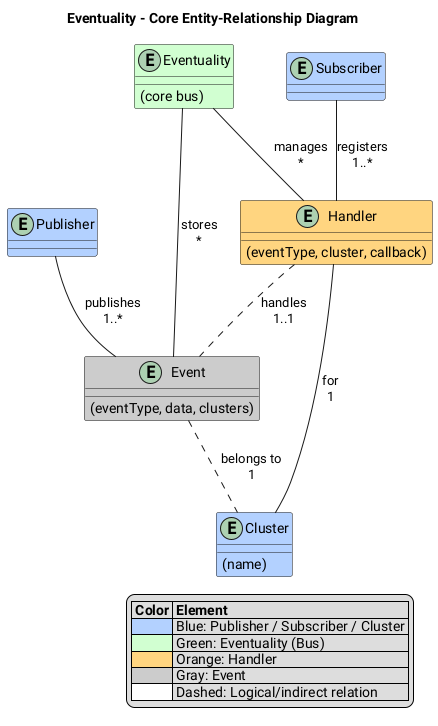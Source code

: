 @startuml
' Based on documentation/Eventuality-CoreEntity_RelationshipDiagram.md
title Eventuality – Core Entity-Relationship Diagram

skinparam defaultFontName Roboto
skinparam entity {
  FontName Roboto
  FontSize 12
  BorderColor #5D6D7E
  FontColor #34495E
}
skinparam relationship {
  FontName Roboto
  FontSize 11
  FontColor #888888
  LineColor #888888
}

entity Subscriber #B3D1FF
entity Publisher #B3D1FF
entity Eventuality #D1FFD1 {
  (core bus)
}
entity Event #CCCCCC {
  (eventType, data, clusters)
}
entity Handler #FFD580 {
  (eventType, cluster, callback)
}
entity Cluster #B3D1FF {
  (name)
}

Subscriber -- Handler : registers\n1..*
Publisher -- Event : publishes\n1..*
Eventuality -- Handler : manages\n*
Eventuality -- Event : stores\n*
Handler .. Event : handles\n1..1
Handler -- Cluster : for\n1
Event .. Cluster : belongs to\n1

legend right
  |= Color |= Element |
  |<#B3D1FF>| Blue: Publisher / Subscriber / Cluster |
  |<#D1FFD1>| Green: Eventuality (Bus) |
  |<#FFD580>| Orange: Handler |
  |<#CCCCCC>| Gray: Event |
  |<#FFFFFF>| Dashed: Logical/indirect relation |
end legend

@enduml
